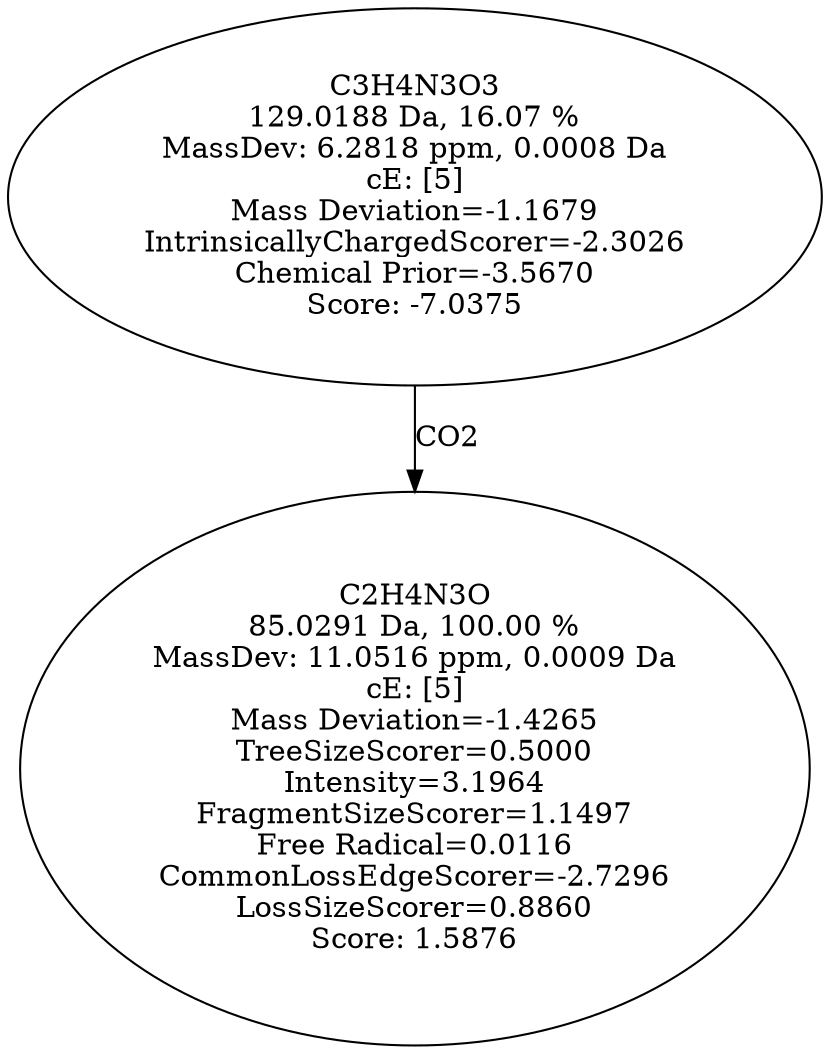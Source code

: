 strict digraph {
v1 [label="C2H4N3O\n85.0291 Da, 100.00 %\nMassDev: 11.0516 ppm, 0.0009 Da\ncE: [5]\nMass Deviation=-1.4265\nTreeSizeScorer=0.5000\nIntensity=3.1964\nFragmentSizeScorer=1.1497\nFree Radical=0.0116\nCommonLossEdgeScorer=-2.7296\nLossSizeScorer=0.8860\nScore: 1.5876"];
v2 [label="C3H4N3O3\n129.0188 Da, 16.07 %\nMassDev: 6.2818 ppm, 0.0008 Da\ncE: [5]\nMass Deviation=-1.1679\nIntrinsicallyChargedScorer=-2.3026\nChemical Prior=-3.5670\nScore: -7.0375"];
v2 -> v1 [label="CO2"];
}